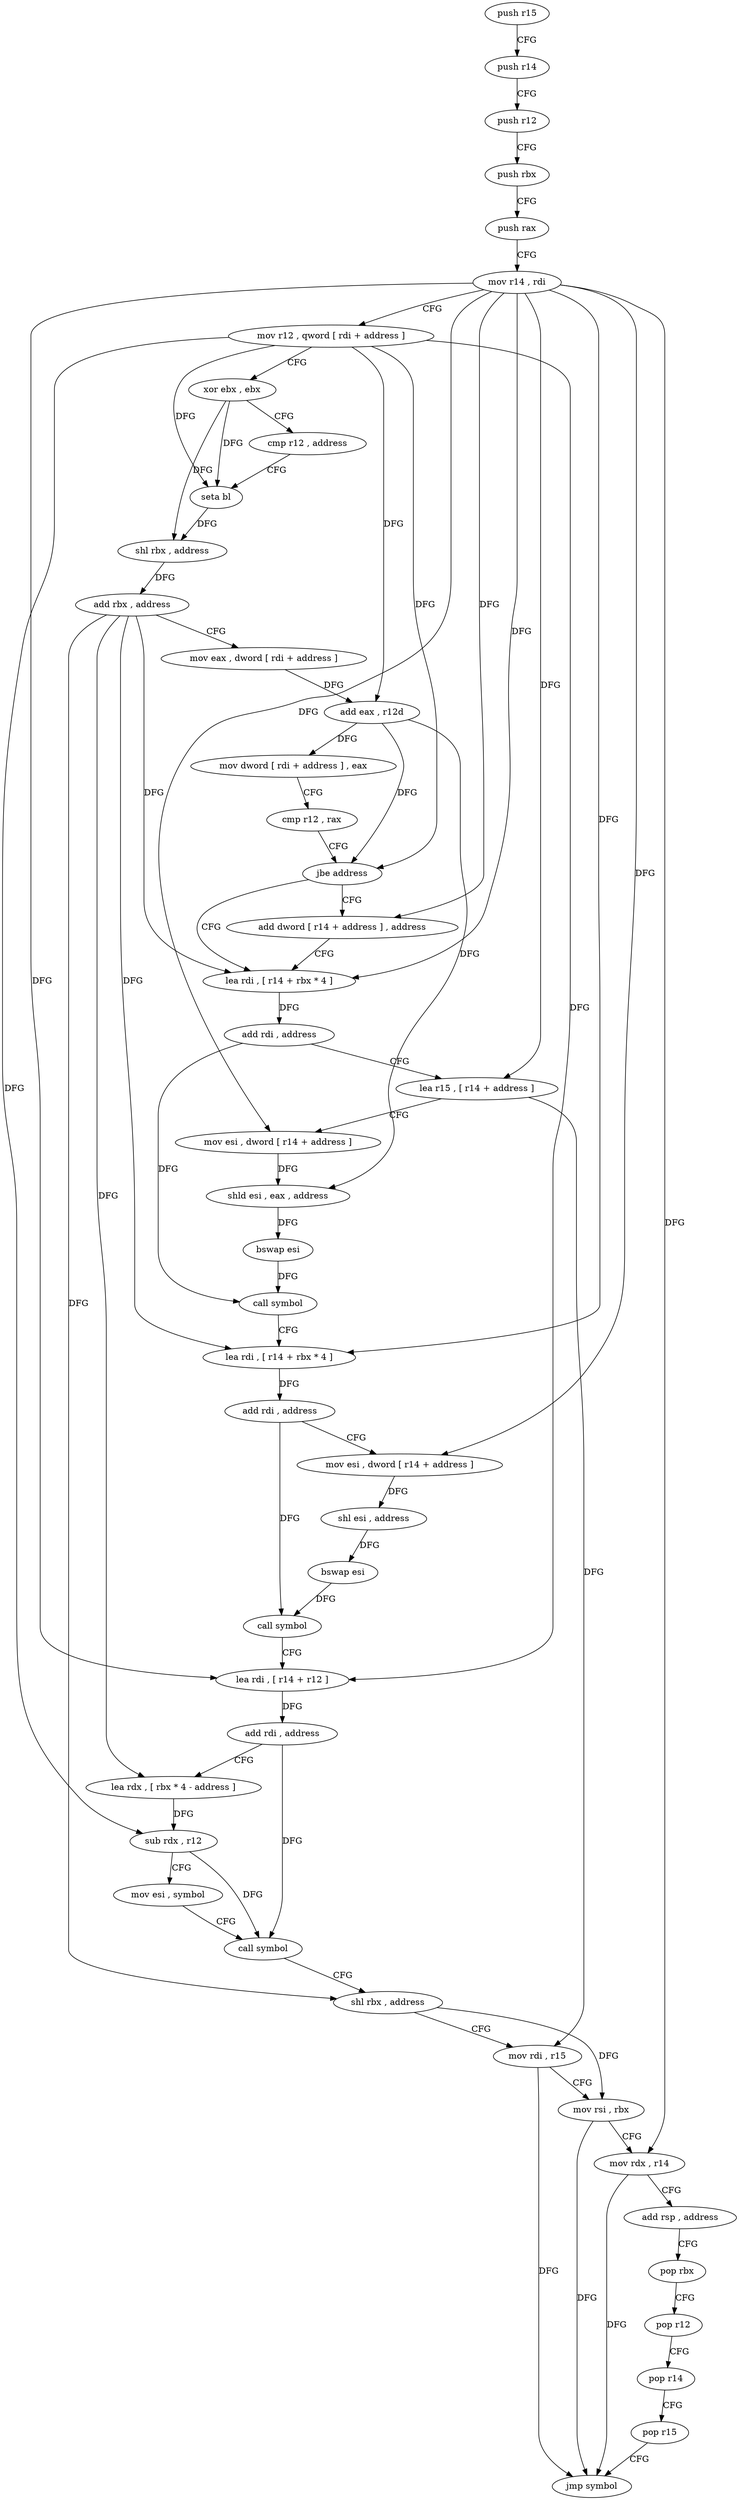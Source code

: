 digraph "func" {
"4235184" [label = "push r15" ]
"4235186" [label = "push r14" ]
"4235188" [label = "push r12" ]
"4235190" [label = "push rbx" ]
"4235191" [label = "push rax" ]
"4235192" [label = "mov r14 , rdi" ]
"4235195" [label = "mov r12 , qword [ rdi + address ]" ]
"4235199" [label = "xor ebx , ebx" ]
"4235201" [label = "cmp r12 , address" ]
"4235205" [label = "seta bl" ]
"4235208" [label = "shl rbx , address" ]
"4235212" [label = "add rbx , address" ]
"4235216" [label = "mov eax , dword [ rdi + address ]" ]
"4235219" [label = "add eax , r12d" ]
"4235222" [label = "mov dword [ rdi + address ] , eax" ]
"4235225" [label = "cmp r12 , rax" ]
"4235228" [label = "jbe address" ]
"4235235" [label = "lea rdi , [ r14 + rbx * 4 ]" ]
"4235230" [label = "add dword [ r14 + address ] , address" ]
"4235239" [label = "add rdi , address" ]
"4235243" [label = "lea r15 , [ r14 + address ]" ]
"4235247" [label = "mov esi , dword [ r14 + address ]" ]
"4235251" [label = "shld esi , eax , address" ]
"4235255" [label = "bswap esi" ]
"4235257" [label = "call symbol" ]
"4235262" [label = "lea rdi , [ r14 + rbx * 4 ]" ]
"4235266" [label = "add rdi , address" ]
"4235270" [label = "mov esi , dword [ r14 + address ]" ]
"4235274" [label = "shl esi , address" ]
"4235277" [label = "bswap esi" ]
"4235279" [label = "call symbol" ]
"4235284" [label = "lea rdi , [ r14 + r12 ]" ]
"4235288" [label = "add rdi , address" ]
"4235292" [label = "lea rdx , [ rbx * 4 - address ]" ]
"4235300" [label = "sub rdx , r12" ]
"4235303" [label = "mov esi , symbol" ]
"4235308" [label = "call symbol" ]
"4235313" [label = "shl rbx , address" ]
"4235317" [label = "mov rdi , r15" ]
"4235320" [label = "mov rsi , rbx" ]
"4235323" [label = "mov rdx , r14" ]
"4235326" [label = "add rsp , address" ]
"4235330" [label = "pop rbx" ]
"4235331" [label = "pop r12" ]
"4235333" [label = "pop r14" ]
"4235335" [label = "pop r15" ]
"4235337" [label = "jmp symbol" ]
"4235184" -> "4235186" [ label = "CFG" ]
"4235186" -> "4235188" [ label = "CFG" ]
"4235188" -> "4235190" [ label = "CFG" ]
"4235190" -> "4235191" [ label = "CFG" ]
"4235191" -> "4235192" [ label = "CFG" ]
"4235192" -> "4235195" [ label = "CFG" ]
"4235192" -> "4235235" [ label = "DFG" ]
"4235192" -> "4235243" [ label = "DFG" ]
"4235192" -> "4235247" [ label = "DFG" ]
"4235192" -> "4235262" [ label = "DFG" ]
"4235192" -> "4235270" [ label = "DFG" ]
"4235192" -> "4235284" [ label = "DFG" ]
"4235192" -> "4235323" [ label = "DFG" ]
"4235192" -> "4235230" [ label = "DFG" ]
"4235195" -> "4235199" [ label = "CFG" ]
"4235195" -> "4235205" [ label = "DFG" ]
"4235195" -> "4235219" [ label = "DFG" ]
"4235195" -> "4235228" [ label = "DFG" ]
"4235195" -> "4235284" [ label = "DFG" ]
"4235195" -> "4235300" [ label = "DFG" ]
"4235199" -> "4235201" [ label = "CFG" ]
"4235199" -> "4235205" [ label = "DFG" ]
"4235199" -> "4235208" [ label = "DFG" ]
"4235201" -> "4235205" [ label = "CFG" ]
"4235205" -> "4235208" [ label = "DFG" ]
"4235208" -> "4235212" [ label = "DFG" ]
"4235212" -> "4235216" [ label = "CFG" ]
"4235212" -> "4235235" [ label = "DFG" ]
"4235212" -> "4235262" [ label = "DFG" ]
"4235212" -> "4235292" [ label = "DFG" ]
"4235212" -> "4235313" [ label = "DFG" ]
"4235216" -> "4235219" [ label = "DFG" ]
"4235219" -> "4235222" [ label = "DFG" ]
"4235219" -> "4235228" [ label = "DFG" ]
"4235219" -> "4235251" [ label = "DFG" ]
"4235222" -> "4235225" [ label = "CFG" ]
"4235225" -> "4235228" [ label = "CFG" ]
"4235228" -> "4235235" [ label = "CFG" ]
"4235228" -> "4235230" [ label = "CFG" ]
"4235235" -> "4235239" [ label = "DFG" ]
"4235230" -> "4235235" [ label = "CFG" ]
"4235239" -> "4235243" [ label = "CFG" ]
"4235239" -> "4235257" [ label = "DFG" ]
"4235243" -> "4235247" [ label = "CFG" ]
"4235243" -> "4235317" [ label = "DFG" ]
"4235247" -> "4235251" [ label = "DFG" ]
"4235251" -> "4235255" [ label = "DFG" ]
"4235255" -> "4235257" [ label = "DFG" ]
"4235257" -> "4235262" [ label = "CFG" ]
"4235262" -> "4235266" [ label = "DFG" ]
"4235266" -> "4235270" [ label = "CFG" ]
"4235266" -> "4235279" [ label = "DFG" ]
"4235270" -> "4235274" [ label = "DFG" ]
"4235274" -> "4235277" [ label = "DFG" ]
"4235277" -> "4235279" [ label = "DFG" ]
"4235279" -> "4235284" [ label = "CFG" ]
"4235284" -> "4235288" [ label = "DFG" ]
"4235288" -> "4235292" [ label = "CFG" ]
"4235288" -> "4235308" [ label = "DFG" ]
"4235292" -> "4235300" [ label = "DFG" ]
"4235300" -> "4235303" [ label = "CFG" ]
"4235300" -> "4235308" [ label = "DFG" ]
"4235303" -> "4235308" [ label = "CFG" ]
"4235308" -> "4235313" [ label = "CFG" ]
"4235313" -> "4235317" [ label = "CFG" ]
"4235313" -> "4235320" [ label = "DFG" ]
"4235317" -> "4235320" [ label = "CFG" ]
"4235317" -> "4235337" [ label = "DFG" ]
"4235320" -> "4235323" [ label = "CFG" ]
"4235320" -> "4235337" [ label = "DFG" ]
"4235323" -> "4235326" [ label = "CFG" ]
"4235323" -> "4235337" [ label = "DFG" ]
"4235326" -> "4235330" [ label = "CFG" ]
"4235330" -> "4235331" [ label = "CFG" ]
"4235331" -> "4235333" [ label = "CFG" ]
"4235333" -> "4235335" [ label = "CFG" ]
"4235335" -> "4235337" [ label = "CFG" ]
}
